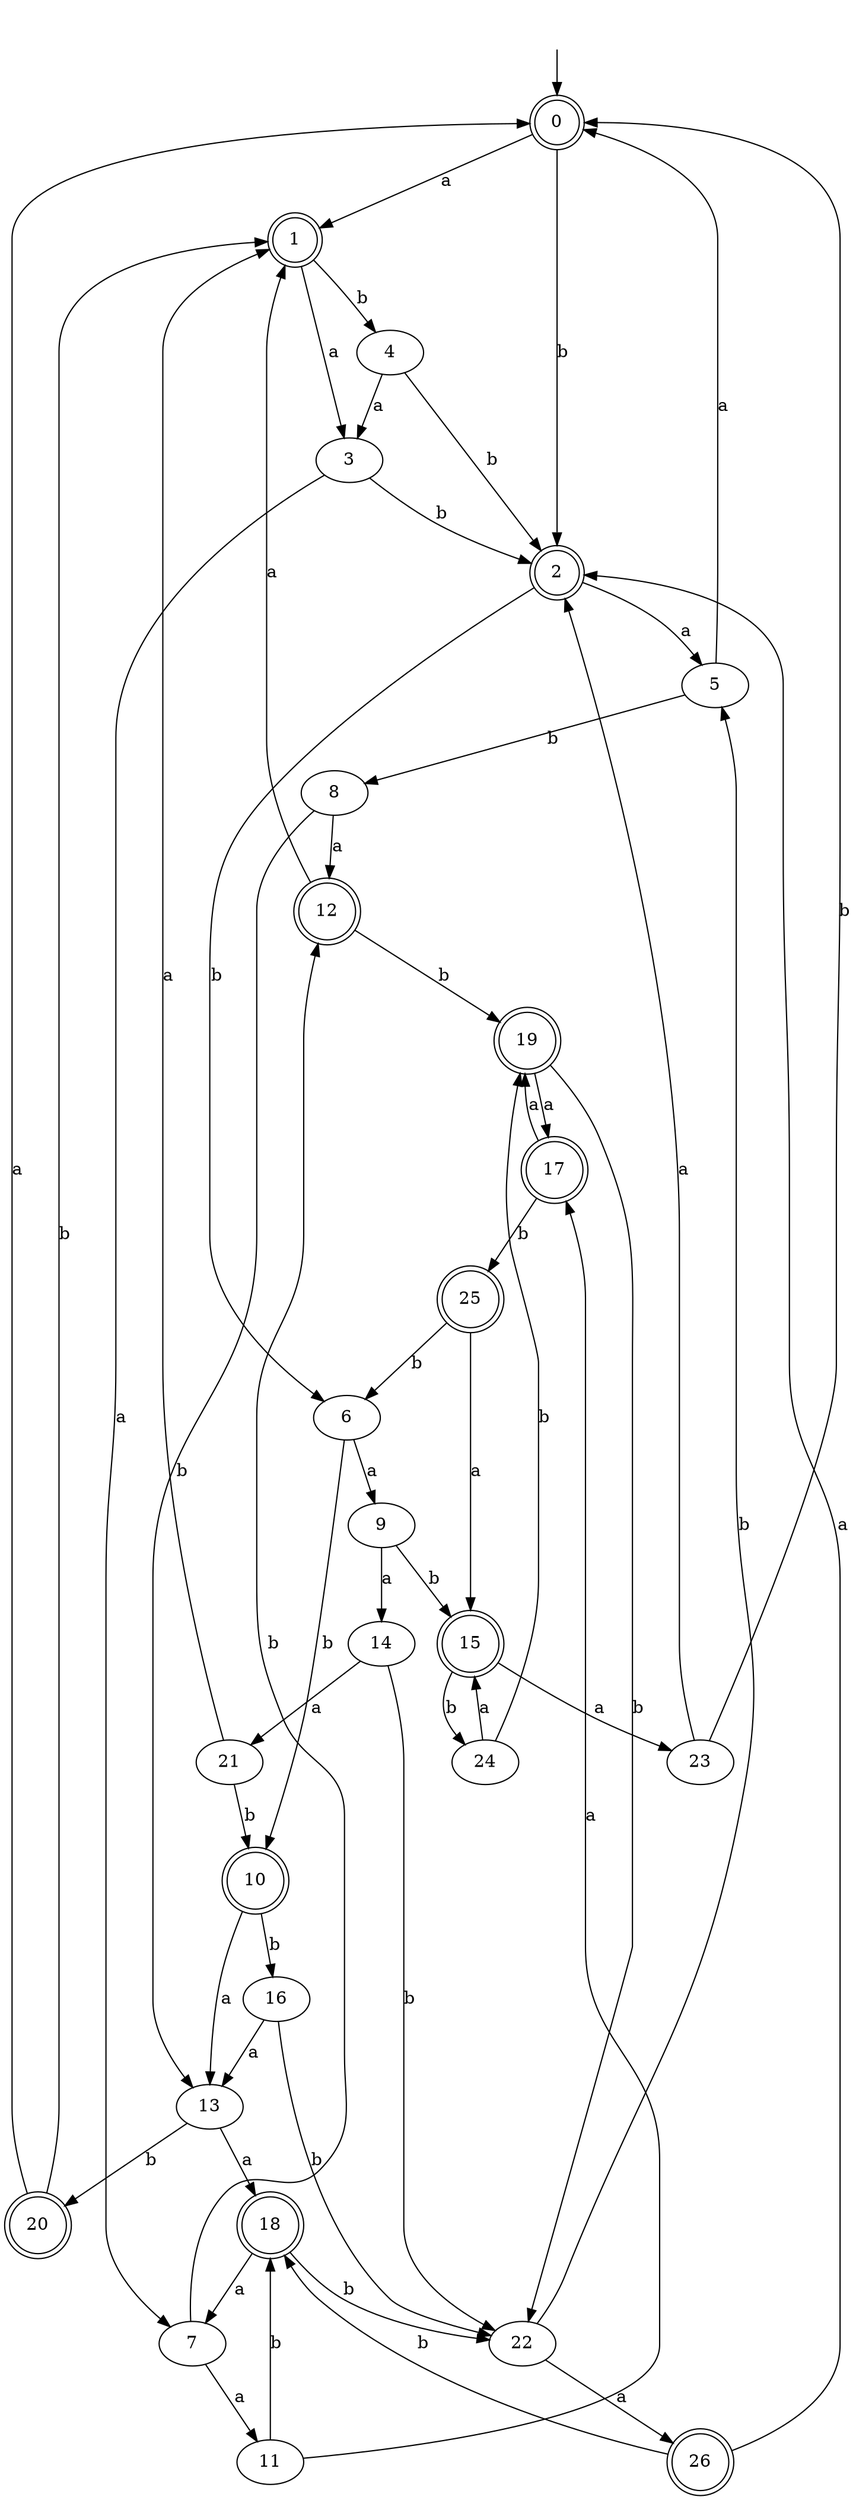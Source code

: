digraph RandomDFA {
  __start0 [label="", shape=none];
  __start0 -> 0 [label=""];
  0 [shape=circle] [shape=doublecircle]
  0 -> 1 [label="a"]
  0 -> 2 [label="b"]
  1 [shape=doublecircle]
  1 -> 3 [label="a"]
  1 -> 4 [label="b"]
  2 [shape=doublecircle]
  2 -> 5 [label="a"]
  2 -> 6 [label="b"]
  3
  3 -> 7 [label="a"]
  3 -> 2 [label="b"]
  4
  4 -> 3 [label="a"]
  4 -> 2 [label="b"]
  5
  5 -> 0 [label="a"]
  5 -> 8 [label="b"]
  6
  6 -> 9 [label="a"]
  6 -> 10 [label="b"]
  7
  7 -> 11 [label="a"]
  7 -> 12 [label="b"]
  8
  8 -> 12 [label="a"]
  8 -> 13 [label="b"]
  9
  9 -> 14 [label="a"]
  9 -> 15 [label="b"]
  10 [shape=doublecircle]
  10 -> 13 [label="a"]
  10 -> 16 [label="b"]
  11
  11 -> 17 [label="a"]
  11 -> 18 [label="b"]
  12 [shape=doublecircle]
  12 -> 1 [label="a"]
  12 -> 19 [label="b"]
  13
  13 -> 18 [label="a"]
  13 -> 20 [label="b"]
  14
  14 -> 21 [label="a"]
  14 -> 22 [label="b"]
  15 [shape=doublecircle]
  15 -> 23 [label="a"]
  15 -> 24 [label="b"]
  16
  16 -> 13 [label="a"]
  16 -> 22 [label="b"]
  17 [shape=doublecircle]
  17 -> 19 [label="a"]
  17 -> 25 [label="b"]
  18 [shape=doublecircle]
  18 -> 7 [label="a"]
  18 -> 22 [label="b"]
  19 [shape=doublecircle]
  19 -> 17 [label="a"]
  19 -> 22 [label="b"]
  20 [shape=doublecircle]
  20 -> 0 [label="a"]
  20 -> 1 [label="b"]
  21
  21 -> 1 [label="a"]
  21 -> 10 [label="b"]
  22
  22 -> 26 [label="a"]
  22 -> 5 [label="b"]
  23
  23 -> 2 [label="a"]
  23 -> 0 [label="b"]
  24
  24 -> 15 [label="a"]
  24 -> 19 [label="b"]
  25 [shape=doublecircle]
  25 -> 15 [label="a"]
  25 -> 6 [label="b"]
  26 [shape=doublecircle]
  26 -> 2 [label="a"]
  26 -> 18 [label="b"]
}
